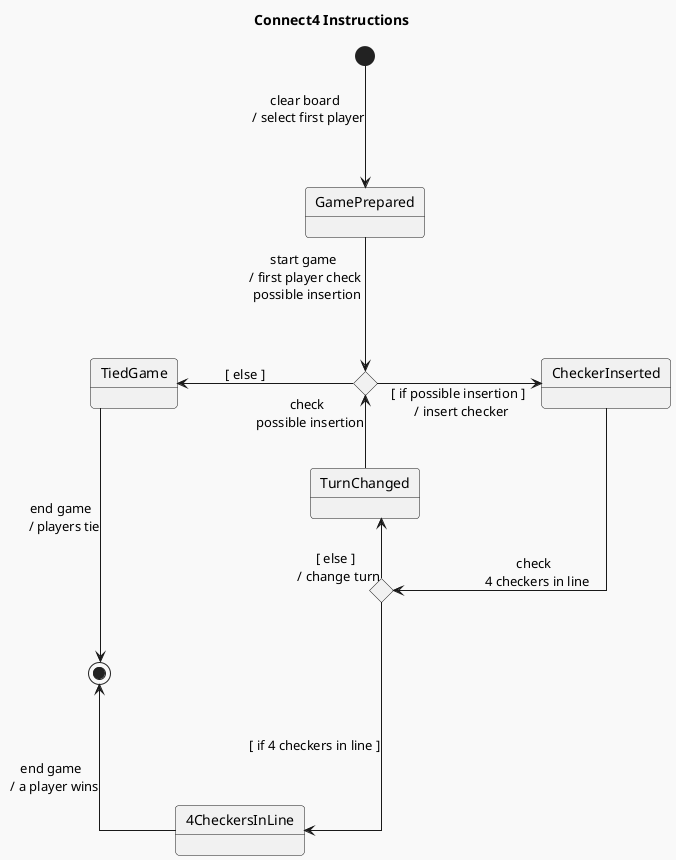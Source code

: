 @startuml connect4--instructions

skinparam linetype ortho
skinparam nodesep 140
skinparam ranksep 60
!theme mars

title Connect4 Instructions


state GamePrepared
state _CheckPlayerInsertion <<choice>>
state CheckerInserted
state _Check4InLine <<choice>>
state TurnChanged
state 4CheckersInLine
state TiedGame


[*]                     ---> GamePrepared : clear board \n / select first player
GamePrepared            ---> _CheckPlayerInsertion : start game \n / first player check \n possible insertion
_CheckPlayerInsertion   -r--> CheckerInserted : [ if possible insertion ] \n / insert checker
CheckerInserted         --d-> _Check4InLine : check \n 4 checkers in line

_Check4InLine           -l-> TurnChanged : [ else ] \n / change turn
TurnChanged             -u-> _CheckPlayerInsertion : check \n possible insertion
_CheckPlayerInsertion   -l-> TiedGame : [ else ]
TiedGame                --d-> [*] : end game \n / players tie

_Check4InLine           ----> 4CheckersInLine : [ if 4 checkers in line ]
4CheckersInLine         --l-> [*] : end game \n / a player wins


@enduml